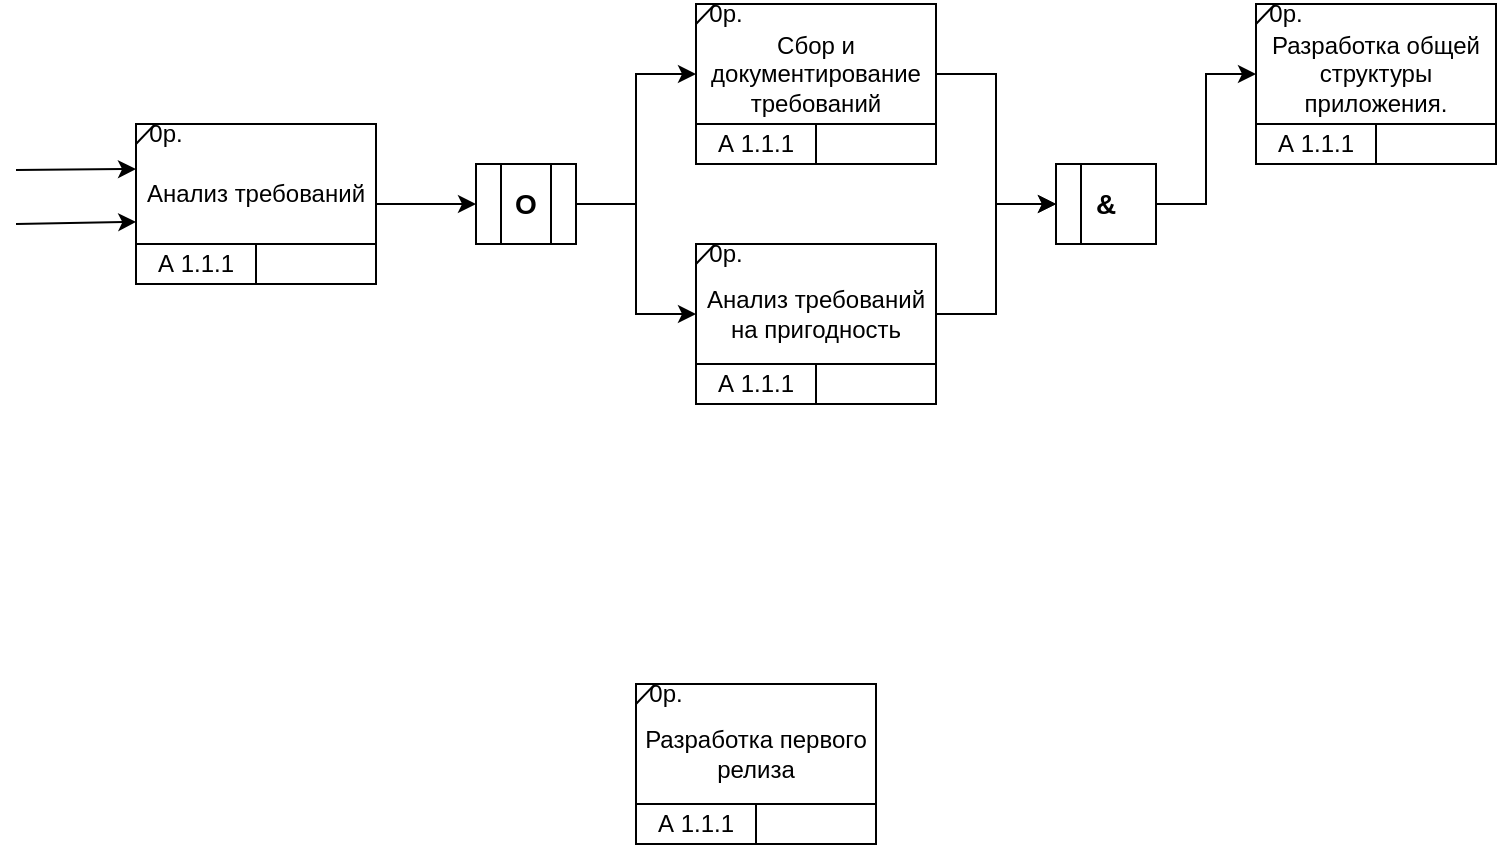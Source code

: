 <mxfile version="22.0.4" type="github">
  <diagram name="Страница — 1" id="V0oi9WV7IM5Q5waw9qZC">
    <mxGraphModel dx="1827" dy="509" grid="1" gridSize="10" guides="1" tooltips="1" connect="1" arrows="1" fold="1" page="1" pageScale="1" pageWidth="827" pageHeight="1169" math="0" shadow="0">
      <root>
        <mxCell id="0" />
        <mxCell id="1" parent="0" />
        <mxCell id="geDYfR0hiI_9eGKjTUSW-10" value="" style="group" vertex="1" connectable="0" parent="1">
          <mxGeometry x="60" y="90" width="120" height="80" as="geometry" />
        </mxCell>
        <mxCell id="geDYfR0hiI_9eGKjTUSW-3" value="" style="rounded=0;whiteSpace=wrap;html=1;" vertex="1" parent="geDYfR0hiI_9eGKjTUSW-10">
          <mxGeometry width="120" height="80" as="geometry" />
        </mxCell>
        <mxCell id="geDYfR0hiI_9eGKjTUSW-4" value="" style="endArrow=none;html=1;rounded=0;entryX=1;entryY=0.75;entryDx=0;entryDy=0;" edge="1" parent="geDYfR0hiI_9eGKjTUSW-10" target="geDYfR0hiI_9eGKjTUSW-3">
          <mxGeometry width="50" height="50" relative="1" as="geometry">
            <mxPoint y="60" as="sourcePoint" />
            <mxPoint x="50" y="10" as="targetPoint" />
          </mxGeometry>
        </mxCell>
        <mxCell id="geDYfR0hiI_9eGKjTUSW-5" value="" style="endArrow=none;html=1;rounded=0;" edge="1" parent="geDYfR0hiI_9eGKjTUSW-10">
          <mxGeometry width="50" height="50" relative="1" as="geometry">
            <mxPoint x="60" y="80" as="sourcePoint" />
            <mxPoint x="60" y="60" as="targetPoint" />
          </mxGeometry>
        </mxCell>
        <mxCell id="geDYfR0hiI_9eGKjTUSW-6" value="" style="endArrow=none;html=1;rounded=0;entryX=0.081;entryY=-0.002;entryDx=0;entryDy=0;entryPerimeter=0;" edge="1" parent="geDYfR0hiI_9eGKjTUSW-10" target="geDYfR0hiI_9eGKjTUSW-3">
          <mxGeometry width="50" height="50" relative="1" as="geometry">
            <mxPoint y="10" as="sourcePoint" />
            <mxPoint x="50" y="-40" as="targetPoint" />
          </mxGeometry>
        </mxCell>
        <mxCell id="geDYfR0hiI_9eGKjTUSW-7" value="0р." style="text;html=1;strokeColor=none;fillColor=none;align=center;verticalAlign=middle;whiteSpace=wrap;rounded=0;" vertex="1" parent="geDYfR0hiI_9eGKjTUSW-10">
          <mxGeometry width="30" height="10" as="geometry" />
        </mxCell>
        <mxCell id="geDYfR0hiI_9eGKjTUSW-8" value="А 1.1.1" style="text;html=1;strokeColor=none;fillColor=none;align=center;verticalAlign=middle;whiteSpace=wrap;rounded=0;" vertex="1" parent="geDYfR0hiI_9eGKjTUSW-10">
          <mxGeometry y="60" width="60" height="20" as="geometry" />
        </mxCell>
        <mxCell id="geDYfR0hiI_9eGKjTUSW-9" value="Анализ требований" style="text;html=1;strokeColor=none;fillColor=none;align=center;verticalAlign=middle;whiteSpace=wrap;rounded=0;" vertex="1" parent="geDYfR0hiI_9eGKjTUSW-10">
          <mxGeometry y="10" width="120" height="50" as="geometry" />
        </mxCell>
        <mxCell id="geDYfR0hiI_9eGKjTUSW-17" value="" style="endArrow=classic;html=1;rounded=0;entryX=0;entryY=0.5;entryDx=0;entryDy=0;" edge="1" parent="1" target="geDYfR0hiI_9eGKjTUSW-14">
          <mxGeometry width="50" height="50" relative="1" as="geometry">
            <mxPoint x="180" y="130" as="sourcePoint" />
            <mxPoint x="230" y="80" as="targetPoint" />
          </mxGeometry>
        </mxCell>
        <mxCell id="geDYfR0hiI_9eGKjTUSW-18" value="" style="group" vertex="1" connectable="0" parent="1">
          <mxGeometry x="230" y="110" width="50" height="40" as="geometry" />
        </mxCell>
        <mxCell id="geDYfR0hiI_9eGKjTUSW-14" value="" style="rounded=0;whiteSpace=wrap;html=1;" vertex="1" parent="geDYfR0hiI_9eGKjTUSW-18">
          <mxGeometry width="50" height="40" as="geometry" />
        </mxCell>
        <mxCell id="geDYfR0hiI_9eGKjTUSW-15" value="" style="endArrow=none;html=1;rounded=0;entryX=0.25;entryY=0;entryDx=0;entryDy=0;exitX=0.25;exitY=1;exitDx=0;exitDy=0;" edge="1" parent="geDYfR0hiI_9eGKjTUSW-18" source="geDYfR0hiI_9eGKjTUSW-14" target="geDYfR0hiI_9eGKjTUSW-14">
          <mxGeometry width="50" height="50" relative="1" as="geometry">
            <mxPoint x="10" y="40" as="sourcePoint" />
            <mxPoint x="20" y="10" as="targetPoint" />
          </mxGeometry>
        </mxCell>
        <mxCell id="geDYfR0hiI_9eGKjTUSW-16" value="&lt;font style=&quot;font-size: 14px;&quot;&gt;&lt;b&gt;О&lt;/b&gt;&lt;/font&gt;" style="text;html=1;strokeColor=none;fillColor=none;align=center;verticalAlign=middle;whiteSpace=wrap;rounded=0;" vertex="1" parent="geDYfR0hiI_9eGKjTUSW-18">
          <mxGeometry x="10" y="5" width="30" height="30" as="geometry" />
        </mxCell>
        <mxCell id="geDYfR0hiI_9eGKjTUSW-61" value="" style="endArrow=none;html=1;rounded=0;entryX=0.75;entryY=0;entryDx=0;entryDy=0;exitX=0.75;exitY=1;exitDx=0;exitDy=0;" edge="1" parent="geDYfR0hiI_9eGKjTUSW-18" source="geDYfR0hiI_9eGKjTUSW-14" target="geDYfR0hiI_9eGKjTUSW-14">
          <mxGeometry width="50" height="50" relative="1" as="geometry">
            <mxPoint x="40" y="40" as="sourcePoint" />
            <mxPoint x="90" y="-10" as="targetPoint" />
          </mxGeometry>
        </mxCell>
        <mxCell id="geDYfR0hiI_9eGKjTUSW-19" value="" style="group" vertex="1" connectable="0" parent="1">
          <mxGeometry x="340" y="30" width="120" height="80" as="geometry" />
        </mxCell>
        <mxCell id="geDYfR0hiI_9eGKjTUSW-20" value="" style="rounded=0;whiteSpace=wrap;html=1;" vertex="1" parent="geDYfR0hiI_9eGKjTUSW-19">
          <mxGeometry width="120" height="80" as="geometry" />
        </mxCell>
        <mxCell id="geDYfR0hiI_9eGKjTUSW-21" value="" style="endArrow=none;html=1;rounded=0;entryX=1;entryY=0.75;entryDx=0;entryDy=0;" edge="1" parent="geDYfR0hiI_9eGKjTUSW-19" target="geDYfR0hiI_9eGKjTUSW-20">
          <mxGeometry width="50" height="50" relative="1" as="geometry">
            <mxPoint y="60" as="sourcePoint" />
            <mxPoint x="50" y="10" as="targetPoint" />
          </mxGeometry>
        </mxCell>
        <mxCell id="geDYfR0hiI_9eGKjTUSW-22" value="" style="endArrow=none;html=1;rounded=0;" edge="1" parent="geDYfR0hiI_9eGKjTUSW-19">
          <mxGeometry width="50" height="50" relative="1" as="geometry">
            <mxPoint x="60" y="80" as="sourcePoint" />
            <mxPoint x="60" y="60" as="targetPoint" />
          </mxGeometry>
        </mxCell>
        <mxCell id="geDYfR0hiI_9eGKjTUSW-23" value="" style="endArrow=none;html=1;rounded=0;entryX=0.081;entryY=-0.002;entryDx=0;entryDy=0;entryPerimeter=0;" edge="1" parent="geDYfR0hiI_9eGKjTUSW-19" target="geDYfR0hiI_9eGKjTUSW-20">
          <mxGeometry width="50" height="50" relative="1" as="geometry">
            <mxPoint y="10" as="sourcePoint" />
            <mxPoint x="50" y="-40" as="targetPoint" />
          </mxGeometry>
        </mxCell>
        <mxCell id="geDYfR0hiI_9eGKjTUSW-24" value="0р." style="text;html=1;strokeColor=none;fillColor=none;align=center;verticalAlign=middle;whiteSpace=wrap;rounded=0;" vertex="1" parent="geDYfR0hiI_9eGKjTUSW-19">
          <mxGeometry width="30" height="10" as="geometry" />
        </mxCell>
        <mxCell id="geDYfR0hiI_9eGKjTUSW-25" value="А 1.1.1" style="text;html=1;strokeColor=none;fillColor=none;align=center;verticalAlign=middle;whiteSpace=wrap;rounded=0;" vertex="1" parent="geDYfR0hiI_9eGKjTUSW-19">
          <mxGeometry y="60" width="60" height="20" as="geometry" />
        </mxCell>
        <mxCell id="geDYfR0hiI_9eGKjTUSW-26" value="Сбор и документирование требований" style="text;html=1;strokeColor=none;fillColor=none;align=center;verticalAlign=middle;whiteSpace=wrap;rounded=0;" vertex="1" parent="geDYfR0hiI_9eGKjTUSW-19">
          <mxGeometry y="10" width="120" height="50" as="geometry" />
        </mxCell>
        <mxCell id="geDYfR0hiI_9eGKjTUSW-27" value="" style="group" vertex="1" connectable="0" parent="1">
          <mxGeometry x="340" y="150" width="120" height="80" as="geometry" />
        </mxCell>
        <mxCell id="geDYfR0hiI_9eGKjTUSW-28" value="" style="rounded=0;whiteSpace=wrap;html=1;" vertex="1" parent="geDYfR0hiI_9eGKjTUSW-27">
          <mxGeometry width="120" height="80" as="geometry" />
        </mxCell>
        <mxCell id="geDYfR0hiI_9eGKjTUSW-29" value="" style="endArrow=none;html=1;rounded=0;entryX=1;entryY=0.75;entryDx=0;entryDy=0;" edge="1" parent="geDYfR0hiI_9eGKjTUSW-27" target="geDYfR0hiI_9eGKjTUSW-28">
          <mxGeometry width="50" height="50" relative="1" as="geometry">
            <mxPoint y="60" as="sourcePoint" />
            <mxPoint x="50" y="10" as="targetPoint" />
          </mxGeometry>
        </mxCell>
        <mxCell id="geDYfR0hiI_9eGKjTUSW-30" value="" style="endArrow=none;html=1;rounded=0;" edge="1" parent="geDYfR0hiI_9eGKjTUSW-27">
          <mxGeometry width="50" height="50" relative="1" as="geometry">
            <mxPoint x="60" y="80" as="sourcePoint" />
            <mxPoint x="60" y="60" as="targetPoint" />
          </mxGeometry>
        </mxCell>
        <mxCell id="geDYfR0hiI_9eGKjTUSW-31" value="" style="endArrow=none;html=1;rounded=0;entryX=0.081;entryY=-0.002;entryDx=0;entryDy=0;entryPerimeter=0;" edge="1" parent="geDYfR0hiI_9eGKjTUSW-27" target="geDYfR0hiI_9eGKjTUSW-28">
          <mxGeometry width="50" height="50" relative="1" as="geometry">
            <mxPoint y="10" as="sourcePoint" />
            <mxPoint x="50" y="-40" as="targetPoint" />
          </mxGeometry>
        </mxCell>
        <mxCell id="geDYfR0hiI_9eGKjTUSW-32" value="0р." style="text;html=1;strokeColor=none;fillColor=none;align=center;verticalAlign=middle;whiteSpace=wrap;rounded=0;" vertex="1" parent="geDYfR0hiI_9eGKjTUSW-27">
          <mxGeometry width="30" height="10" as="geometry" />
        </mxCell>
        <mxCell id="geDYfR0hiI_9eGKjTUSW-33" value="А 1.1.1" style="text;html=1;strokeColor=none;fillColor=none;align=center;verticalAlign=middle;whiteSpace=wrap;rounded=0;" vertex="1" parent="geDYfR0hiI_9eGKjTUSW-27">
          <mxGeometry y="60" width="60" height="20" as="geometry" />
        </mxCell>
        <mxCell id="geDYfR0hiI_9eGKjTUSW-34" value="Анализ требований на пригодность" style="text;html=1;strokeColor=none;fillColor=none;align=center;verticalAlign=middle;whiteSpace=wrap;rounded=0;" vertex="1" parent="geDYfR0hiI_9eGKjTUSW-27">
          <mxGeometry y="10" width="120" height="50" as="geometry" />
        </mxCell>
        <mxCell id="geDYfR0hiI_9eGKjTUSW-45" value="" style="group" vertex="1" connectable="0" parent="1">
          <mxGeometry x="310" y="370" width="120" height="80" as="geometry" />
        </mxCell>
        <mxCell id="geDYfR0hiI_9eGKjTUSW-46" value="" style="rounded=0;whiteSpace=wrap;html=1;" vertex="1" parent="geDYfR0hiI_9eGKjTUSW-45">
          <mxGeometry width="120" height="80" as="geometry" />
        </mxCell>
        <mxCell id="geDYfR0hiI_9eGKjTUSW-47" value="" style="endArrow=none;html=1;rounded=0;entryX=1;entryY=0.75;entryDx=0;entryDy=0;" edge="1" parent="geDYfR0hiI_9eGKjTUSW-45" target="geDYfR0hiI_9eGKjTUSW-46">
          <mxGeometry width="50" height="50" relative="1" as="geometry">
            <mxPoint y="60" as="sourcePoint" />
            <mxPoint x="50" y="10" as="targetPoint" />
          </mxGeometry>
        </mxCell>
        <mxCell id="geDYfR0hiI_9eGKjTUSW-48" value="" style="endArrow=none;html=1;rounded=0;" edge="1" parent="geDYfR0hiI_9eGKjTUSW-45">
          <mxGeometry width="50" height="50" relative="1" as="geometry">
            <mxPoint x="60" y="80" as="sourcePoint" />
            <mxPoint x="60" y="60" as="targetPoint" />
          </mxGeometry>
        </mxCell>
        <mxCell id="geDYfR0hiI_9eGKjTUSW-49" value="" style="endArrow=none;html=1;rounded=0;entryX=0.081;entryY=-0.002;entryDx=0;entryDy=0;entryPerimeter=0;" edge="1" parent="geDYfR0hiI_9eGKjTUSW-45" target="geDYfR0hiI_9eGKjTUSW-46">
          <mxGeometry width="50" height="50" relative="1" as="geometry">
            <mxPoint y="10" as="sourcePoint" />
            <mxPoint x="50" y="-40" as="targetPoint" />
          </mxGeometry>
        </mxCell>
        <mxCell id="geDYfR0hiI_9eGKjTUSW-50" value="0р." style="text;html=1;strokeColor=none;fillColor=none;align=center;verticalAlign=middle;whiteSpace=wrap;rounded=0;" vertex="1" parent="geDYfR0hiI_9eGKjTUSW-45">
          <mxGeometry width="30" height="10" as="geometry" />
        </mxCell>
        <mxCell id="geDYfR0hiI_9eGKjTUSW-51" value="А 1.1.1" style="text;html=1;strokeColor=none;fillColor=none;align=center;verticalAlign=middle;whiteSpace=wrap;rounded=0;" vertex="1" parent="geDYfR0hiI_9eGKjTUSW-45">
          <mxGeometry y="60" width="60" height="20" as="geometry" />
        </mxCell>
        <mxCell id="geDYfR0hiI_9eGKjTUSW-52" value="Разработка первого релиза" style="text;html=1;strokeColor=none;fillColor=none;align=center;verticalAlign=middle;whiteSpace=wrap;rounded=0;" vertex="1" parent="geDYfR0hiI_9eGKjTUSW-45">
          <mxGeometry y="10" width="120" height="50" as="geometry" />
        </mxCell>
        <mxCell id="geDYfR0hiI_9eGKjTUSW-53" value="" style="group" vertex="1" connectable="0" parent="1">
          <mxGeometry x="620" y="30" width="120" height="80" as="geometry" />
        </mxCell>
        <mxCell id="geDYfR0hiI_9eGKjTUSW-54" value="" style="rounded=0;whiteSpace=wrap;html=1;" vertex="1" parent="geDYfR0hiI_9eGKjTUSW-53">
          <mxGeometry width="120" height="80" as="geometry" />
        </mxCell>
        <mxCell id="geDYfR0hiI_9eGKjTUSW-55" value="" style="endArrow=none;html=1;rounded=0;entryX=1;entryY=0.75;entryDx=0;entryDy=0;" edge="1" parent="geDYfR0hiI_9eGKjTUSW-53" target="geDYfR0hiI_9eGKjTUSW-54">
          <mxGeometry width="50" height="50" relative="1" as="geometry">
            <mxPoint y="60" as="sourcePoint" />
            <mxPoint x="50" y="10" as="targetPoint" />
          </mxGeometry>
        </mxCell>
        <mxCell id="geDYfR0hiI_9eGKjTUSW-56" value="" style="endArrow=none;html=1;rounded=0;" edge="1" parent="geDYfR0hiI_9eGKjTUSW-53">
          <mxGeometry width="50" height="50" relative="1" as="geometry">
            <mxPoint x="60" y="80" as="sourcePoint" />
            <mxPoint x="60" y="60" as="targetPoint" />
          </mxGeometry>
        </mxCell>
        <mxCell id="geDYfR0hiI_9eGKjTUSW-57" value="" style="endArrow=none;html=1;rounded=0;entryX=0.081;entryY=-0.002;entryDx=0;entryDy=0;entryPerimeter=0;" edge="1" parent="geDYfR0hiI_9eGKjTUSW-53" target="geDYfR0hiI_9eGKjTUSW-54">
          <mxGeometry width="50" height="50" relative="1" as="geometry">
            <mxPoint y="10" as="sourcePoint" />
            <mxPoint x="50" y="-40" as="targetPoint" />
          </mxGeometry>
        </mxCell>
        <mxCell id="geDYfR0hiI_9eGKjTUSW-58" value="0р." style="text;html=1;strokeColor=none;fillColor=none;align=center;verticalAlign=middle;whiteSpace=wrap;rounded=0;" vertex="1" parent="geDYfR0hiI_9eGKjTUSW-53">
          <mxGeometry width="30" height="10" as="geometry" />
        </mxCell>
        <mxCell id="geDYfR0hiI_9eGKjTUSW-59" value="А 1.1.1" style="text;html=1;strokeColor=none;fillColor=none;align=center;verticalAlign=middle;whiteSpace=wrap;rounded=0;" vertex="1" parent="geDYfR0hiI_9eGKjTUSW-53">
          <mxGeometry y="60" width="60" height="20" as="geometry" />
        </mxCell>
        <mxCell id="geDYfR0hiI_9eGKjTUSW-60" value="Разработка общей структуры приложения." style="text;html=1;strokeColor=none;fillColor=none;align=center;verticalAlign=middle;whiteSpace=wrap;rounded=0;" vertex="1" parent="geDYfR0hiI_9eGKjTUSW-53">
          <mxGeometry y="10" width="120" height="50" as="geometry" />
        </mxCell>
        <mxCell id="geDYfR0hiI_9eGKjTUSW-62" style="edgeStyle=orthogonalEdgeStyle;rounded=0;orthogonalLoop=1;jettySize=auto;html=1;entryX=0;entryY=0.5;entryDx=0;entryDy=0;" edge="1" parent="1" source="geDYfR0hiI_9eGKjTUSW-14" target="geDYfR0hiI_9eGKjTUSW-26">
          <mxGeometry relative="1" as="geometry" />
        </mxCell>
        <mxCell id="geDYfR0hiI_9eGKjTUSW-63" style="edgeStyle=orthogonalEdgeStyle;rounded=0;orthogonalLoop=1;jettySize=auto;html=1;entryX=0;entryY=0.5;entryDx=0;entryDy=0;" edge="1" parent="1" source="geDYfR0hiI_9eGKjTUSW-14" target="geDYfR0hiI_9eGKjTUSW-34">
          <mxGeometry relative="1" as="geometry" />
        </mxCell>
        <mxCell id="geDYfR0hiI_9eGKjTUSW-65" value="" style="endArrow=classic;html=1;rounded=0;entryX=0;entryY=0.25;entryDx=0;entryDy=0;" edge="1" parent="1" target="geDYfR0hiI_9eGKjTUSW-9">
          <mxGeometry width="50" height="50" relative="1" as="geometry">
            <mxPoint y="113" as="sourcePoint" />
            <mxPoint x="50" y="60" as="targetPoint" />
          </mxGeometry>
        </mxCell>
        <mxCell id="geDYfR0hiI_9eGKjTUSW-66" value="" style="endArrow=classic;html=1;rounded=0;entryX=0.001;entryY=0.779;entryDx=0;entryDy=0;entryPerimeter=0;" edge="1" parent="1" target="geDYfR0hiI_9eGKjTUSW-9">
          <mxGeometry width="50" height="50" relative="1" as="geometry">
            <mxPoint y="140" as="sourcePoint" />
            <mxPoint x="20" y="130" as="targetPoint" />
          </mxGeometry>
        </mxCell>
        <mxCell id="geDYfR0hiI_9eGKjTUSW-72" value="" style="group" vertex="1" connectable="0" parent="1">
          <mxGeometry x="520" y="110" width="50" height="40" as="geometry" />
        </mxCell>
        <mxCell id="geDYfR0hiI_9eGKjTUSW-73" value="" style="rounded=0;whiteSpace=wrap;html=1;" vertex="1" parent="geDYfR0hiI_9eGKjTUSW-72">
          <mxGeometry width="50" height="40" as="geometry" />
        </mxCell>
        <mxCell id="geDYfR0hiI_9eGKjTUSW-74" value="" style="endArrow=none;html=1;rounded=0;entryX=0.25;entryY=0;entryDx=0;entryDy=0;exitX=0.25;exitY=1;exitDx=0;exitDy=0;" edge="1" parent="geDYfR0hiI_9eGKjTUSW-72" source="geDYfR0hiI_9eGKjTUSW-73" target="geDYfR0hiI_9eGKjTUSW-73">
          <mxGeometry width="50" height="50" relative="1" as="geometry">
            <mxPoint x="10" y="40" as="sourcePoint" />
            <mxPoint x="20" y="10" as="targetPoint" />
          </mxGeometry>
        </mxCell>
        <mxCell id="geDYfR0hiI_9eGKjTUSW-75" value="&lt;font style=&quot;font-size: 14px;&quot;&gt;&lt;b&gt;&amp;amp;&lt;/b&gt;&lt;/font&gt;" style="text;html=1;strokeColor=none;fillColor=none;align=center;verticalAlign=middle;whiteSpace=wrap;rounded=0;" vertex="1" parent="geDYfR0hiI_9eGKjTUSW-72">
          <mxGeometry x="10" y="5" width="30" height="30" as="geometry" />
        </mxCell>
        <mxCell id="geDYfR0hiI_9eGKjTUSW-78" style="edgeStyle=orthogonalEdgeStyle;rounded=0;orthogonalLoop=1;jettySize=auto;html=1;exitX=1;exitY=0.5;exitDx=0;exitDy=0;entryX=0;entryY=0.5;entryDx=0;entryDy=0;" edge="1" parent="1" source="geDYfR0hiI_9eGKjTUSW-26" target="geDYfR0hiI_9eGKjTUSW-73">
          <mxGeometry relative="1" as="geometry" />
        </mxCell>
        <mxCell id="geDYfR0hiI_9eGKjTUSW-79" style="edgeStyle=orthogonalEdgeStyle;rounded=0;orthogonalLoop=1;jettySize=auto;html=1;exitX=1;exitY=0.5;exitDx=0;exitDy=0;entryX=0;entryY=0.5;entryDx=0;entryDy=0;" edge="1" parent="1" source="geDYfR0hiI_9eGKjTUSW-34" target="geDYfR0hiI_9eGKjTUSW-73">
          <mxGeometry relative="1" as="geometry" />
        </mxCell>
        <mxCell id="geDYfR0hiI_9eGKjTUSW-80" style="edgeStyle=orthogonalEdgeStyle;rounded=0;orthogonalLoop=1;jettySize=auto;html=1;exitX=1;exitY=0.5;exitDx=0;exitDy=0;entryX=0;entryY=0.5;entryDx=0;entryDy=0;" edge="1" parent="1" source="geDYfR0hiI_9eGKjTUSW-73" target="geDYfR0hiI_9eGKjTUSW-60">
          <mxGeometry relative="1" as="geometry" />
        </mxCell>
      </root>
    </mxGraphModel>
  </diagram>
</mxfile>
